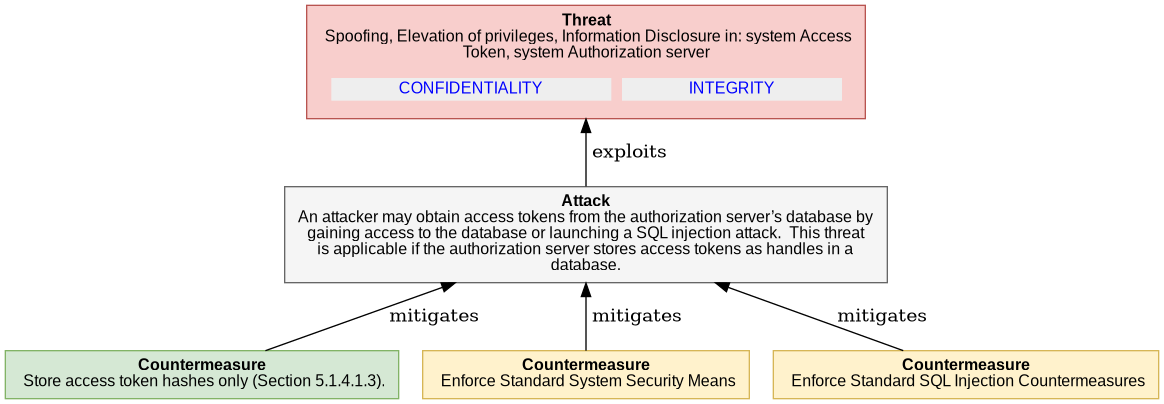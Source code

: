  

@startuml
digraph G {
rankdir="BT";
  node [shape=plaintext, fontname="Arial" fontsize="12"];
    "4_3_2_AS_DB_TOKEN_DISCLOSURE" [ fillcolor="#F8CECC", style=filled, shape=polygon, color="#B85450"
    label= 
    <<table border="0" cellborder="0" cellspacing="0">
     <tr><td align="center"><b>Threat</b><br/> 

Spoofing, Elevation of privileges, Information Disclosure in: system Access<br/>Token, system Authorization server
</td></tr>
     <tr><td><table border="0" cellborder="0" cellspacing="8"><tr>
                ret += secObj.linkedImpactMDText()
     <td align="center" href="#OAuth2.CONFIDENTIALITY" bgcolor="#EEEEEE"><font color="blue">CONFIDENTIALITY</font></td>
                ret += secObj.linkedImpactMDText()
     <td align="center" href="#OAuth2.INTEGRITY" bgcolor="#EEEEEE"><font color="blue">INTEGRITY</font></td>
     </tr></table></td></tr>   
   </table>>
   ];
    
"4_3_2_AS_DB_TOKEN_DISCLOSURE_attack" [ fillcolor="#f5f5f5", style=filled, shape=polygon, color="#666666", label =     
    <<table border="0" cellborder="0" cellspacing="0">
     <tr><td align="center"><b>Attack</b><br/>

An attacker may obtain access tokens from the authorization server’s database by<br/>gaining access to the database or launching a SQL injection attack.  This threat<br/>is applicable if the authorization server stores access tokens as handles in a<br/>database.
</td></tr>
   </table>>
    ]

"4_3_2_AS_DB_TOKEN_DISCLOSURE_attack" -> "4_3_2_AS_DB_TOKEN_DISCLOSURE"  [label = " exploits"]

    "4_3_2_AS_DB_TOKEN_DISCLOSURE_countermeasure0" [ 
       fillcolor="#D5E8D4", style=filled, shape=polygon, color="#82B366", label =     
    <<table border="0" cellborder="0" cellspacing="0">
     <tr><td align="left"><b>Countermeasure</b><br/> 

Store access token hashes only (Section 5.1.4.1.3).
</td></tr>
   </table>>
   ]

     "4_3_2_AS_DB_TOKEN_DISCLOSURE_countermeasure0" -> "4_3_2_AS_DB_TOKEN_DISCLOSURE_attack" [label = " mitigates"]

    "4_3_2_AS_DB_TOKEN_DISCLOSURE_countermeasure1" [ 
       fillcolor="#FFF2CC", style=filled, shape=polygon, color="#D6B656", label =     
    <<table border="0" cellborder="0" cellspacing="0">
     <tr><td align="left"><b>Countermeasure</b><br/> 

Enforce Standard System Security Means
</td></tr>
   </table>>
   ]

     "4_3_2_AS_DB_TOKEN_DISCLOSURE_countermeasure1" -> "4_3_2_AS_DB_TOKEN_DISCLOSURE_attack" [label = " mitigates"]

    "4_3_2_AS_DB_TOKEN_DISCLOSURE_countermeasure2" [ 
       fillcolor="#FFF2CC", style=filled, shape=polygon, color="#D6B656", label =     
    <<table border="0" cellborder="0" cellspacing="0">
     <tr><td align="left"><b>Countermeasure</b><br/> 

Enforce Standard SQL Injection Countermeasures
</td></tr>
   </table>>
   ]

     "4_3_2_AS_DB_TOKEN_DISCLOSURE_countermeasure2" -> "4_3_2_AS_DB_TOKEN_DISCLOSURE_attack" [label = " mitigates"]

}
@enduml


